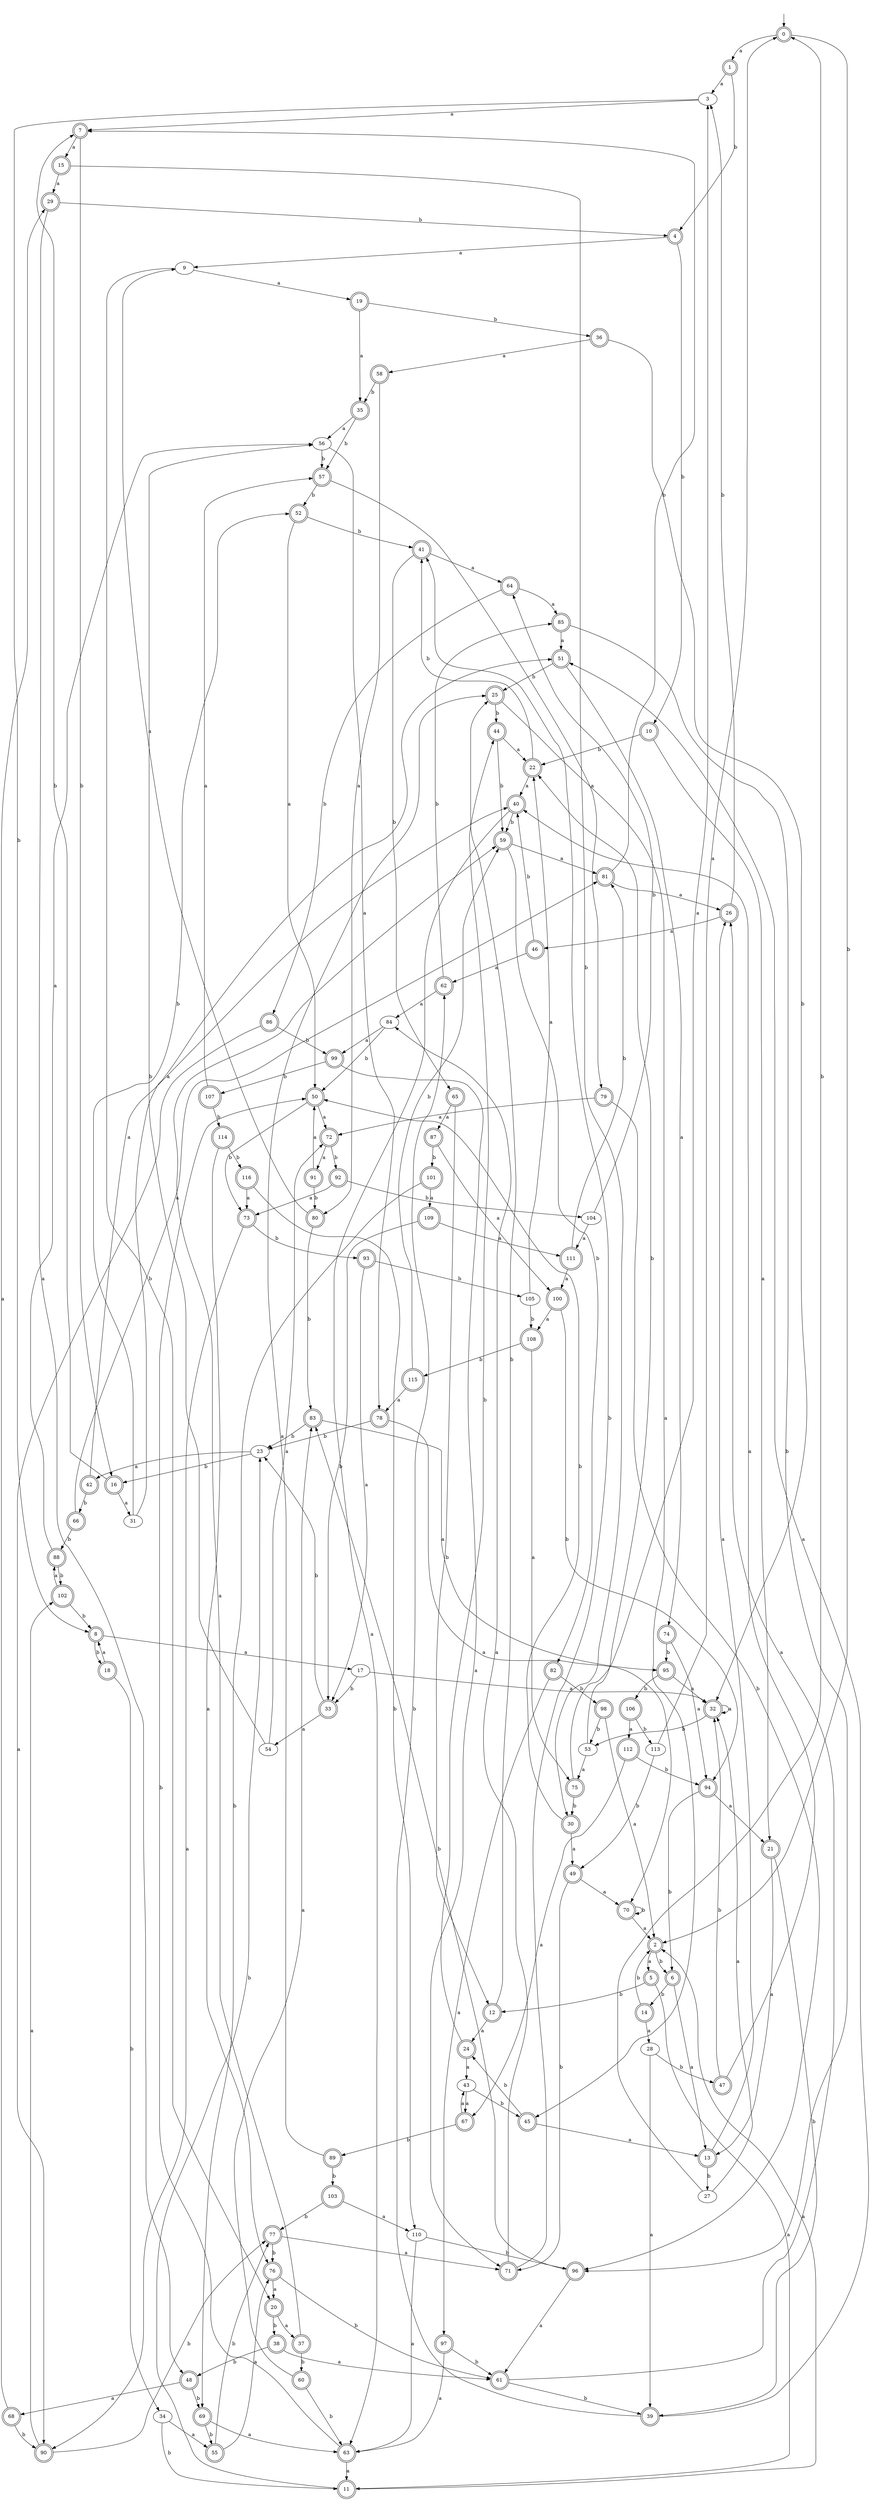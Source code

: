 digraph RandomDFA {
  __start0 [label="", shape=none];
  __start0 -> 0 [label=""];
  0 [shape=circle] [shape=doublecircle]
  0 -> 1 [label="a"]
  0 -> 2 [label="b"]
  1 [shape=doublecircle]
  1 -> 3 [label="a"]
  1 -> 4 [label="b"]
  2 [shape=doublecircle]
  2 -> 5 [label="a"]
  2 -> 6 [label="b"]
  3
  3 -> 7 [label="a"]
  3 -> 8 [label="b"]
  4 [shape=doublecircle]
  4 -> 9 [label="a"]
  4 -> 10 [label="b"]
  5 [shape=doublecircle]
  5 -> 11 [label="a"]
  5 -> 12 [label="b"]
  6 [shape=doublecircle]
  6 -> 13 [label="a"]
  6 -> 14 [label="b"]
  7 [shape=doublecircle]
  7 -> 15 [label="a"]
  7 -> 16 [label="b"]
  8 [shape=doublecircle]
  8 -> 17 [label="a"]
  8 -> 18 [label="b"]
  9
  9 -> 19 [label="a"]
  9 -> 20 [label="b"]
  10 [shape=doublecircle]
  10 -> 21 [label="a"]
  10 -> 22 [label="b"]
  11 [shape=doublecircle]
  11 -> 2 [label="a"]
  11 -> 23 [label="b"]
  12 [shape=doublecircle]
  12 -> 24 [label="a"]
  12 -> 25 [label="b"]
  13 [shape=doublecircle]
  13 -> 26 [label="a"]
  13 -> 27 [label="b"]
  14 [shape=doublecircle]
  14 -> 28 [label="a"]
  14 -> 2 [label="b"]
  15 [shape=doublecircle]
  15 -> 29 [label="a"]
  15 -> 30 [label="b"]
  16 [shape=doublecircle]
  16 -> 31 [label="a"]
  16 -> 7 [label="b"]
  17
  17 -> 32 [label="a"]
  17 -> 33 [label="b"]
  18 [shape=doublecircle]
  18 -> 8 [label="a"]
  18 -> 34 [label="b"]
  19 [shape=doublecircle]
  19 -> 35 [label="a"]
  19 -> 36 [label="b"]
  20 [shape=doublecircle]
  20 -> 37 [label="a"]
  20 -> 38 [label="b"]
  21 [shape=doublecircle]
  21 -> 13 [label="a"]
  21 -> 39 [label="b"]
  22 [shape=doublecircle]
  22 -> 40 [label="a"]
  22 -> 41 [label="b"]
  23
  23 -> 42 [label="a"]
  23 -> 16 [label="b"]
  24 [shape=doublecircle]
  24 -> 43 [label="a"]
  24 -> 44 [label="b"]
  25 [shape=doublecircle]
  25 -> 45 [label="a"]
  25 -> 44 [label="b"]
  26 [shape=doublecircle]
  26 -> 46 [label="a"]
  26 -> 3 [label="b"]
  27
  27 -> 32 [label="a"]
  27 -> 0 [label="b"]
  28
  28 -> 39 [label="a"]
  28 -> 47 [label="b"]
  29 [shape=doublecircle]
  29 -> 48 [label="a"]
  29 -> 4 [label="b"]
  30 [shape=doublecircle]
  30 -> 49 [label="a"]
  30 -> 50 [label="b"]
  31
  31 -> 51 [label="a"]
  31 -> 52 [label="b"]
  32 [shape=doublecircle]
  32 -> 32 [label="a"]
  32 -> 53 [label="b"]
  33 [shape=doublecircle]
  33 -> 54 [label="a"]
  33 -> 23 [label="b"]
  34
  34 -> 55 [label="a"]
  34 -> 11 [label="b"]
  35 [shape=doublecircle]
  35 -> 56 [label="a"]
  35 -> 57 [label="b"]
  36 [shape=doublecircle]
  36 -> 58 [label="a"]
  36 -> 32 [label="b"]
  37 [shape=doublecircle]
  37 -> 59 [label="a"]
  37 -> 60 [label="b"]
  38 [shape=doublecircle]
  38 -> 61 [label="a"]
  38 -> 48 [label="b"]
  39 [shape=doublecircle]
  39 -> 51 [label="a"]
  39 -> 62 [label="b"]
  40 [shape=doublecircle]
  40 -> 63 [label="a"]
  40 -> 59 [label="b"]
  41 [shape=doublecircle]
  41 -> 64 [label="a"]
  41 -> 65 [label="b"]
  42 [shape=doublecircle]
  42 -> 40 [label="a"]
  42 -> 66 [label="b"]
  43
  43 -> 67 [label="a"]
  43 -> 45 [label="b"]
  44 [shape=doublecircle]
  44 -> 22 [label="a"]
  44 -> 59 [label="b"]
  45 [shape=doublecircle]
  45 -> 13 [label="a"]
  45 -> 24 [label="b"]
  46 [shape=doublecircle]
  46 -> 62 [label="a"]
  46 -> 40 [label="b"]
  47 [shape=doublecircle]
  47 -> 40 [label="a"]
  47 -> 32 [label="b"]
  48 [shape=doublecircle]
  48 -> 68 [label="a"]
  48 -> 69 [label="b"]
  49 [shape=doublecircle]
  49 -> 70 [label="a"]
  49 -> 71 [label="b"]
  50 [shape=doublecircle]
  50 -> 72 [label="a"]
  50 -> 73 [label="b"]
  51 [shape=doublecircle]
  51 -> 74 [label="a"]
  51 -> 25 [label="b"]
  52 [shape=doublecircle]
  52 -> 50 [label="a"]
  52 -> 41 [label="b"]
  53
  53 -> 75 [label="a"]
  53 -> 22 [label="b"]
  54
  54 -> 72 [label="a"]
  54 -> 56 [label="b"]
  55 [shape=doublecircle]
  55 -> 76 [label="a"]
  55 -> 77 [label="b"]
  56
  56 -> 78 [label="a"]
  56 -> 57 [label="b"]
  57 [shape=doublecircle]
  57 -> 79 [label="a"]
  57 -> 52 [label="b"]
  58 [shape=doublecircle]
  58 -> 80 [label="a"]
  58 -> 35 [label="b"]
  59 [shape=doublecircle]
  59 -> 81 [label="a"]
  59 -> 82 [label="b"]
  60 [shape=doublecircle]
  60 -> 83 [label="a"]
  60 -> 63 [label="b"]
  61 [shape=doublecircle]
  61 -> 26 [label="a"]
  61 -> 39 [label="b"]
  62 [shape=doublecircle]
  62 -> 84 [label="a"]
  62 -> 85 [label="b"]
  63 [shape=doublecircle]
  63 -> 11 [label="a"]
  63 -> 50 [label="b"]
  64 [shape=doublecircle]
  64 -> 85 [label="a"]
  64 -> 86 [label="b"]
  65 [shape=doublecircle]
  65 -> 87 [label="a"]
  65 -> 12 [label="b"]
  66 [shape=doublecircle]
  66 -> 81 [label="a"]
  66 -> 88 [label="b"]
  67 [shape=doublecircle]
  67 -> 43 [label="a"]
  67 -> 89 [label="b"]
  68 [shape=doublecircle]
  68 -> 29 [label="a"]
  68 -> 90 [label="b"]
  69 [shape=doublecircle]
  69 -> 63 [label="a"]
  69 -> 55 [label="b"]
  70 [shape=doublecircle]
  70 -> 2 [label="a"]
  70 -> 70 [label="b"]
  71 [shape=doublecircle]
  71 -> 84 [label="a"]
  71 -> 41 [label="b"]
  72 [shape=doublecircle]
  72 -> 91 [label="a"]
  72 -> 92 [label="b"]
  73 [shape=doublecircle]
  73 -> 90 [label="a"]
  73 -> 93 [label="b"]
  74 [shape=doublecircle]
  74 -> 94 [label="a"]
  74 -> 95 [label="b"]
  75 [shape=doublecircle]
  75 -> 3 [label="a"]
  75 -> 30 [label="b"]
  76 [shape=doublecircle]
  76 -> 20 [label="a"]
  76 -> 61 [label="b"]
  77 [shape=doublecircle]
  77 -> 71 [label="a"]
  77 -> 76 [label="b"]
  78 [shape=doublecircle]
  78 -> 70 [label="a"]
  78 -> 23 [label="b"]
  79 [shape=doublecircle]
  79 -> 72 [label="a"]
  79 -> 96 [label="b"]
  80 [shape=doublecircle]
  80 -> 9 [label="a"]
  80 -> 83 [label="b"]
  81 [shape=doublecircle]
  81 -> 26 [label="a"]
  81 -> 7 [label="b"]
  82 [shape=doublecircle]
  82 -> 97 [label="a"]
  82 -> 98 [label="b"]
  83 [shape=doublecircle]
  83 -> 95 [label="a"]
  83 -> 23 [label="b"]
  84
  84 -> 99 [label="a"]
  84 -> 50 [label="b"]
  85 [shape=doublecircle]
  85 -> 51 [label="a"]
  85 -> 96 [label="b"]
  86 [shape=doublecircle]
  86 -> 90 [label="a"]
  86 -> 99 [label="b"]
  87 [shape=doublecircle]
  87 -> 100 [label="a"]
  87 -> 101 [label="b"]
  88 [shape=doublecircle]
  88 -> 56 [label="a"]
  88 -> 102 [label="b"]
  89 [shape=doublecircle]
  89 -> 25 [label="a"]
  89 -> 103 [label="b"]
  90 [shape=doublecircle]
  90 -> 102 [label="a"]
  90 -> 77 [label="b"]
  91 [shape=doublecircle]
  91 -> 50 [label="a"]
  91 -> 80 [label="b"]
  92 [shape=doublecircle]
  92 -> 73 [label="a"]
  92 -> 104 [label="b"]
  93 [shape=doublecircle]
  93 -> 33 [label="a"]
  93 -> 105 [label="b"]
  94 [shape=doublecircle]
  94 -> 21 [label="a"]
  94 -> 6 [label="b"]
  95 [shape=doublecircle]
  95 -> 32 [label="a"]
  95 -> 106 [label="b"]
  96 [shape=doublecircle]
  96 -> 61 [label="a"]
  96 -> 83 [label="b"]
  97 [shape=doublecircle]
  97 -> 63 [label="a"]
  97 -> 61 [label="b"]
  98 [shape=doublecircle]
  98 -> 2 [label="a"]
  98 -> 53 [label="b"]
  99 [shape=doublecircle]
  99 -> 71 [label="a"]
  99 -> 107 [label="b"]
  100 [shape=doublecircle]
  100 -> 108 [label="a"]
  100 -> 94 [label="b"]
  101 [shape=doublecircle]
  101 -> 109 [label="a"]
  101 -> 69 [label="b"]
  102 [shape=doublecircle]
  102 -> 88 [label="a"]
  102 -> 8 [label="b"]
  103 [shape=doublecircle]
  103 -> 110 [label="a"]
  103 -> 77 [label="b"]
  104
  104 -> 111 [label="a"]
  104 -> 64 [label="b"]
  105
  105 -> 22 [label="a"]
  105 -> 108 [label="b"]
  106 [shape=doublecircle]
  106 -> 112 [label="a"]
  106 -> 113 [label="b"]
  107 [shape=doublecircle]
  107 -> 57 [label="a"]
  107 -> 114 [label="b"]
  108 [shape=doublecircle]
  108 -> 75 [label="a"]
  108 -> 115 [label="b"]
  109 [shape=doublecircle]
  109 -> 111 [label="a"]
  109 -> 33 [label="b"]
  110
  110 -> 63 [label="a"]
  110 -> 96 [label="b"]
  111 [shape=doublecircle]
  111 -> 100 [label="a"]
  111 -> 81 [label="b"]
  112 [shape=doublecircle]
  112 -> 67 [label="a"]
  112 -> 94 [label="b"]
  113
  113 -> 0 [label="a"]
  113 -> 49 [label="b"]
  114 [shape=doublecircle]
  114 -> 76 [label="a"]
  114 -> 116 [label="b"]
  115 [shape=doublecircle]
  115 -> 78 [label="a"]
  115 -> 59 [label="b"]
  116 [shape=doublecircle]
  116 -> 73 [label="a"]
  116 -> 110 [label="b"]
}
